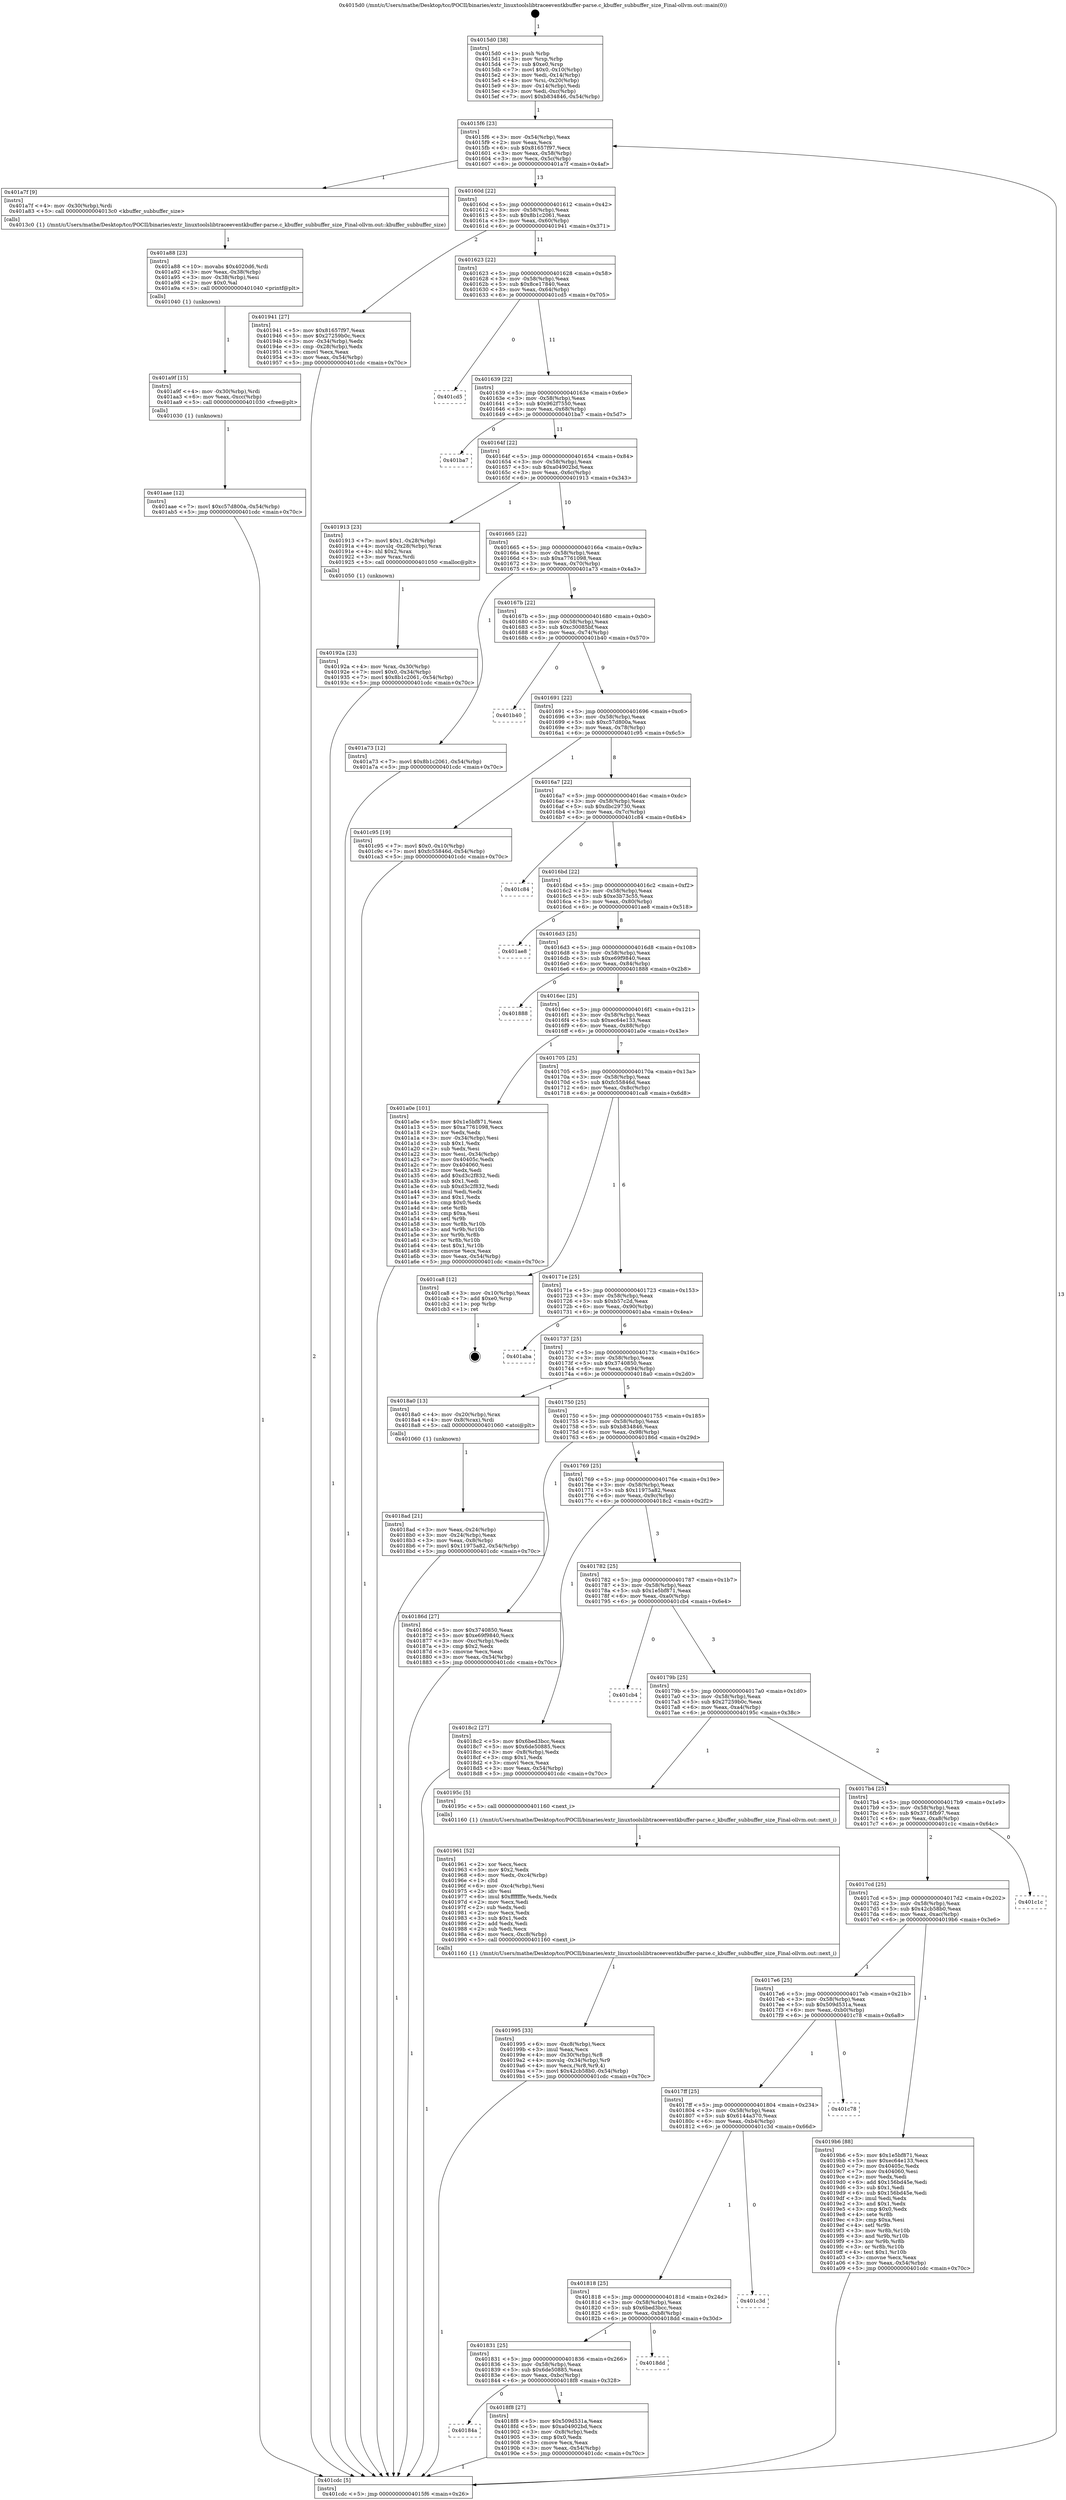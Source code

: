 digraph "0x4015d0" {
  label = "0x4015d0 (/mnt/c/Users/mathe/Desktop/tcc/POCII/binaries/extr_linuxtoolslibtraceeventkbuffer-parse.c_kbuffer_subbuffer_size_Final-ollvm.out::main(0))"
  labelloc = "t"
  node[shape=record]

  Entry [label="",width=0.3,height=0.3,shape=circle,fillcolor=black,style=filled]
  "0x4015f6" [label="{
     0x4015f6 [23]\l
     | [instrs]\l
     &nbsp;&nbsp;0x4015f6 \<+3\>: mov -0x54(%rbp),%eax\l
     &nbsp;&nbsp;0x4015f9 \<+2\>: mov %eax,%ecx\l
     &nbsp;&nbsp;0x4015fb \<+6\>: sub $0x81657f97,%ecx\l
     &nbsp;&nbsp;0x401601 \<+3\>: mov %eax,-0x58(%rbp)\l
     &nbsp;&nbsp;0x401604 \<+3\>: mov %ecx,-0x5c(%rbp)\l
     &nbsp;&nbsp;0x401607 \<+6\>: je 0000000000401a7f \<main+0x4af\>\l
  }"]
  "0x401a7f" [label="{
     0x401a7f [9]\l
     | [instrs]\l
     &nbsp;&nbsp;0x401a7f \<+4\>: mov -0x30(%rbp),%rdi\l
     &nbsp;&nbsp;0x401a83 \<+5\>: call 00000000004013c0 \<kbuffer_subbuffer_size\>\l
     | [calls]\l
     &nbsp;&nbsp;0x4013c0 \{1\} (/mnt/c/Users/mathe/Desktop/tcc/POCII/binaries/extr_linuxtoolslibtraceeventkbuffer-parse.c_kbuffer_subbuffer_size_Final-ollvm.out::kbuffer_subbuffer_size)\l
  }"]
  "0x40160d" [label="{
     0x40160d [22]\l
     | [instrs]\l
     &nbsp;&nbsp;0x40160d \<+5\>: jmp 0000000000401612 \<main+0x42\>\l
     &nbsp;&nbsp;0x401612 \<+3\>: mov -0x58(%rbp),%eax\l
     &nbsp;&nbsp;0x401615 \<+5\>: sub $0x8b1c2061,%eax\l
     &nbsp;&nbsp;0x40161a \<+3\>: mov %eax,-0x60(%rbp)\l
     &nbsp;&nbsp;0x40161d \<+6\>: je 0000000000401941 \<main+0x371\>\l
  }"]
  Exit [label="",width=0.3,height=0.3,shape=circle,fillcolor=black,style=filled,peripheries=2]
  "0x401941" [label="{
     0x401941 [27]\l
     | [instrs]\l
     &nbsp;&nbsp;0x401941 \<+5\>: mov $0x81657f97,%eax\l
     &nbsp;&nbsp;0x401946 \<+5\>: mov $0x27259b0c,%ecx\l
     &nbsp;&nbsp;0x40194b \<+3\>: mov -0x34(%rbp),%edx\l
     &nbsp;&nbsp;0x40194e \<+3\>: cmp -0x28(%rbp),%edx\l
     &nbsp;&nbsp;0x401951 \<+3\>: cmovl %ecx,%eax\l
     &nbsp;&nbsp;0x401954 \<+3\>: mov %eax,-0x54(%rbp)\l
     &nbsp;&nbsp;0x401957 \<+5\>: jmp 0000000000401cdc \<main+0x70c\>\l
  }"]
  "0x401623" [label="{
     0x401623 [22]\l
     | [instrs]\l
     &nbsp;&nbsp;0x401623 \<+5\>: jmp 0000000000401628 \<main+0x58\>\l
     &nbsp;&nbsp;0x401628 \<+3\>: mov -0x58(%rbp),%eax\l
     &nbsp;&nbsp;0x40162b \<+5\>: sub $0x8ce17840,%eax\l
     &nbsp;&nbsp;0x401630 \<+3\>: mov %eax,-0x64(%rbp)\l
     &nbsp;&nbsp;0x401633 \<+6\>: je 0000000000401cd5 \<main+0x705\>\l
  }"]
  "0x401aae" [label="{
     0x401aae [12]\l
     | [instrs]\l
     &nbsp;&nbsp;0x401aae \<+7\>: movl $0xc57d800a,-0x54(%rbp)\l
     &nbsp;&nbsp;0x401ab5 \<+5\>: jmp 0000000000401cdc \<main+0x70c\>\l
  }"]
  "0x401cd5" [label="{
     0x401cd5\l
  }", style=dashed]
  "0x401639" [label="{
     0x401639 [22]\l
     | [instrs]\l
     &nbsp;&nbsp;0x401639 \<+5\>: jmp 000000000040163e \<main+0x6e\>\l
     &nbsp;&nbsp;0x40163e \<+3\>: mov -0x58(%rbp),%eax\l
     &nbsp;&nbsp;0x401641 \<+5\>: sub $0x962f7550,%eax\l
     &nbsp;&nbsp;0x401646 \<+3\>: mov %eax,-0x68(%rbp)\l
     &nbsp;&nbsp;0x401649 \<+6\>: je 0000000000401ba7 \<main+0x5d7\>\l
  }"]
  "0x401a9f" [label="{
     0x401a9f [15]\l
     | [instrs]\l
     &nbsp;&nbsp;0x401a9f \<+4\>: mov -0x30(%rbp),%rdi\l
     &nbsp;&nbsp;0x401aa3 \<+6\>: mov %eax,-0xcc(%rbp)\l
     &nbsp;&nbsp;0x401aa9 \<+5\>: call 0000000000401030 \<free@plt\>\l
     | [calls]\l
     &nbsp;&nbsp;0x401030 \{1\} (unknown)\l
  }"]
  "0x401ba7" [label="{
     0x401ba7\l
  }", style=dashed]
  "0x40164f" [label="{
     0x40164f [22]\l
     | [instrs]\l
     &nbsp;&nbsp;0x40164f \<+5\>: jmp 0000000000401654 \<main+0x84\>\l
     &nbsp;&nbsp;0x401654 \<+3\>: mov -0x58(%rbp),%eax\l
     &nbsp;&nbsp;0x401657 \<+5\>: sub $0xa04902bd,%eax\l
     &nbsp;&nbsp;0x40165c \<+3\>: mov %eax,-0x6c(%rbp)\l
     &nbsp;&nbsp;0x40165f \<+6\>: je 0000000000401913 \<main+0x343\>\l
  }"]
  "0x401a88" [label="{
     0x401a88 [23]\l
     | [instrs]\l
     &nbsp;&nbsp;0x401a88 \<+10\>: movabs $0x4020d6,%rdi\l
     &nbsp;&nbsp;0x401a92 \<+3\>: mov %eax,-0x38(%rbp)\l
     &nbsp;&nbsp;0x401a95 \<+3\>: mov -0x38(%rbp),%esi\l
     &nbsp;&nbsp;0x401a98 \<+2\>: mov $0x0,%al\l
     &nbsp;&nbsp;0x401a9a \<+5\>: call 0000000000401040 \<printf@plt\>\l
     | [calls]\l
     &nbsp;&nbsp;0x401040 \{1\} (unknown)\l
  }"]
  "0x401913" [label="{
     0x401913 [23]\l
     | [instrs]\l
     &nbsp;&nbsp;0x401913 \<+7\>: movl $0x1,-0x28(%rbp)\l
     &nbsp;&nbsp;0x40191a \<+4\>: movslq -0x28(%rbp),%rax\l
     &nbsp;&nbsp;0x40191e \<+4\>: shl $0x2,%rax\l
     &nbsp;&nbsp;0x401922 \<+3\>: mov %rax,%rdi\l
     &nbsp;&nbsp;0x401925 \<+5\>: call 0000000000401050 \<malloc@plt\>\l
     | [calls]\l
     &nbsp;&nbsp;0x401050 \{1\} (unknown)\l
  }"]
  "0x401665" [label="{
     0x401665 [22]\l
     | [instrs]\l
     &nbsp;&nbsp;0x401665 \<+5\>: jmp 000000000040166a \<main+0x9a\>\l
     &nbsp;&nbsp;0x40166a \<+3\>: mov -0x58(%rbp),%eax\l
     &nbsp;&nbsp;0x40166d \<+5\>: sub $0xa7761098,%eax\l
     &nbsp;&nbsp;0x401672 \<+3\>: mov %eax,-0x70(%rbp)\l
     &nbsp;&nbsp;0x401675 \<+6\>: je 0000000000401a73 \<main+0x4a3\>\l
  }"]
  "0x401995" [label="{
     0x401995 [33]\l
     | [instrs]\l
     &nbsp;&nbsp;0x401995 \<+6\>: mov -0xc8(%rbp),%ecx\l
     &nbsp;&nbsp;0x40199b \<+3\>: imul %eax,%ecx\l
     &nbsp;&nbsp;0x40199e \<+4\>: mov -0x30(%rbp),%r8\l
     &nbsp;&nbsp;0x4019a2 \<+4\>: movslq -0x34(%rbp),%r9\l
     &nbsp;&nbsp;0x4019a6 \<+4\>: mov %ecx,(%r8,%r9,4)\l
     &nbsp;&nbsp;0x4019aa \<+7\>: movl $0x42cb58b0,-0x54(%rbp)\l
     &nbsp;&nbsp;0x4019b1 \<+5\>: jmp 0000000000401cdc \<main+0x70c\>\l
  }"]
  "0x401a73" [label="{
     0x401a73 [12]\l
     | [instrs]\l
     &nbsp;&nbsp;0x401a73 \<+7\>: movl $0x8b1c2061,-0x54(%rbp)\l
     &nbsp;&nbsp;0x401a7a \<+5\>: jmp 0000000000401cdc \<main+0x70c\>\l
  }"]
  "0x40167b" [label="{
     0x40167b [22]\l
     | [instrs]\l
     &nbsp;&nbsp;0x40167b \<+5\>: jmp 0000000000401680 \<main+0xb0\>\l
     &nbsp;&nbsp;0x401680 \<+3\>: mov -0x58(%rbp),%eax\l
     &nbsp;&nbsp;0x401683 \<+5\>: sub $0xc30085bf,%eax\l
     &nbsp;&nbsp;0x401688 \<+3\>: mov %eax,-0x74(%rbp)\l
     &nbsp;&nbsp;0x40168b \<+6\>: je 0000000000401b40 \<main+0x570\>\l
  }"]
  "0x401961" [label="{
     0x401961 [52]\l
     | [instrs]\l
     &nbsp;&nbsp;0x401961 \<+2\>: xor %ecx,%ecx\l
     &nbsp;&nbsp;0x401963 \<+5\>: mov $0x2,%edx\l
     &nbsp;&nbsp;0x401968 \<+6\>: mov %edx,-0xc4(%rbp)\l
     &nbsp;&nbsp;0x40196e \<+1\>: cltd\l
     &nbsp;&nbsp;0x40196f \<+6\>: mov -0xc4(%rbp),%esi\l
     &nbsp;&nbsp;0x401975 \<+2\>: idiv %esi\l
     &nbsp;&nbsp;0x401977 \<+6\>: imul $0xfffffffe,%edx,%edx\l
     &nbsp;&nbsp;0x40197d \<+2\>: mov %ecx,%edi\l
     &nbsp;&nbsp;0x40197f \<+2\>: sub %edx,%edi\l
     &nbsp;&nbsp;0x401981 \<+2\>: mov %ecx,%edx\l
     &nbsp;&nbsp;0x401983 \<+3\>: sub $0x1,%edx\l
     &nbsp;&nbsp;0x401986 \<+2\>: add %edx,%edi\l
     &nbsp;&nbsp;0x401988 \<+2\>: sub %edi,%ecx\l
     &nbsp;&nbsp;0x40198a \<+6\>: mov %ecx,-0xc8(%rbp)\l
     &nbsp;&nbsp;0x401990 \<+5\>: call 0000000000401160 \<next_i\>\l
     | [calls]\l
     &nbsp;&nbsp;0x401160 \{1\} (/mnt/c/Users/mathe/Desktop/tcc/POCII/binaries/extr_linuxtoolslibtraceeventkbuffer-parse.c_kbuffer_subbuffer_size_Final-ollvm.out::next_i)\l
  }"]
  "0x401b40" [label="{
     0x401b40\l
  }", style=dashed]
  "0x401691" [label="{
     0x401691 [22]\l
     | [instrs]\l
     &nbsp;&nbsp;0x401691 \<+5\>: jmp 0000000000401696 \<main+0xc6\>\l
     &nbsp;&nbsp;0x401696 \<+3\>: mov -0x58(%rbp),%eax\l
     &nbsp;&nbsp;0x401699 \<+5\>: sub $0xc57d800a,%eax\l
     &nbsp;&nbsp;0x40169e \<+3\>: mov %eax,-0x78(%rbp)\l
     &nbsp;&nbsp;0x4016a1 \<+6\>: je 0000000000401c95 \<main+0x6c5\>\l
  }"]
  "0x40192a" [label="{
     0x40192a [23]\l
     | [instrs]\l
     &nbsp;&nbsp;0x40192a \<+4\>: mov %rax,-0x30(%rbp)\l
     &nbsp;&nbsp;0x40192e \<+7\>: movl $0x0,-0x34(%rbp)\l
     &nbsp;&nbsp;0x401935 \<+7\>: movl $0x8b1c2061,-0x54(%rbp)\l
     &nbsp;&nbsp;0x40193c \<+5\>: jmp 0000000000401cdc \<main+0x70c\>\l
  }"]
  "0x401c95" [label="{
     0x401c95 [19]\l
     | [instrs]\l
     &nbsp;&nbsp;0x401c95 \<+7\>: movl $0x0,-0x10(%rbp)\l
     &nbsp;&nbsp;0x401c9c \<+7\>: movl $0xfc55846d,-0x54(%rbp)\l
     &nbsp;&nbsp;0x401ca3 \<+5\>: jmp 0000000000401cdc \<main+0x70c\>\l
  }"]
  "0x4016a7" [label="{
     0x4016a7 [22]\l
     | [instrs]\l
     &nbsp;&nbsp;0x4016a7 \<+5\>: jmp 00000000004016ac \<main+0xdc\>\l
     &nbsp;&nbsp;0x4016ac \<+3\>: mov -0x58(%rbp),%eax\l
     &nbsp;&nbsp;0x4016af \<+5\>: sub $0xdbc29730,%eax\l
     &nbsp;&nbsp;0x4016b4 \<+3\>: mov %eax,-0x7c(%rbp)\l
     &nbsp;&nbsp;0x4016b7 \<+6\>: je 0000000000401c84 \<main+0x6b4\>\l
  }"]
  "0x40184a" [label="{
     0x40184a\l
  }", style=dashed]
  "0x401c84" [label="{
     0x401c84\l
  }", style=dashed]
  "0x4016bd" [label="{
     0x4016bd [22]\l
     | [instrs]\l
     &nbsp;&nbsp;0x4016bd \<+5\>: jmp 00000000004016c2 \<main+0xf2\>\l
     &nbsp;&nbsp;0x4016c2 \<+3\>: mov -0x58(%rbp),%eax\l
     &nbsp;&nbsp;0x4016c5 \<+5\>: sub $0xe3b73c55,%eax\l
     &nbsp;&nbsp;0x4016ca \<+3\>: mov %eax,-0x80(%rbp)\l
     &nbsp;&nbsp;0x4016cd \<+6\>: je 0000000000401ae8 \<main+0x518\>\l
  }"]
  "0x4018f8" [label="{
     0x4018f8 [27]\l
     | [instrs]\l
     &nbsp;&nbsp;0x4018f8 \<+5\>: mov $0x509d531a,%eax\l
     &nbsp;&nbsp;0x4018fd \<+5\>: mov $0xa04902bd,%ecx\l
     &nbsp;&nbsp;0x401902 \<+3\>: mov -0x8(%rbp),%edx\l
     &nbsp;&nbsp;0x401905 \<+3\>: cmp $0x0,%edx\l
     &nbsp;&nbsp;0x401908 \<+3\>: cmove %ecx,%eax\l
     &nbsp;&nbsp;0x40190b \<+3\>: mov %eax,-0x54(%rbp)\l
     &nbsp;&nbsp;0x40190e \<+5\>: jmp 0000000000401cdc \<main+0x70c\>\l
  }"]
  "0x401ae8" [label="{
     0x401ae8\l
  }", style=dashed]
  "0x4016d3" [label="{
     0x4016d3 [25]\l
     | [instrs]\l
     &nbsp;&nbsp;0x4016d3 \<+5\>: jmp 00000000004016d8 \<main+0x108\>\l
     &nbsp;&nbsp;0x4016d8 \<+3\>: mov -0x58(%rbp),%eax\l
     &nbsp;&nbsp;0x4016db \<+5\>: sub $0xe69f9840,%eax\l
     &nbsp;&nbsp;0x4016e0 \<+6\>: mov %eax,-0x84(%rbp)\l
     &nbsp;&nbsp;0x4016e6 \<+6\>: je 0000000000401888 \<main+0x2b8\>\l
  }"]
  "0x401831" [label="{
     0x401831 [25]\l
     | [instrs]\l
     &nbsp;&nbsp;0x401831 \<+5\>: jmp 0000000000401836 \<main+0x266\>\l
     &nbsp;&nbsp;0x401836 \<+3\>: mov -0x58(%rbp),%eax\l
     &nbsp;&nbsp;0x401839 \<+5\>: sub $0x6de50885,%eax\l
     &nbsp;&nbsp;0x40183e \<+6\>: mov %eax,-0xbc(%rbp)\l
     &nbsp;&nbsp;0x401844 \<+6\>: je 00000000004018f8 \<main+0x328\>\l
  }"]
  "0x401888" [label="{
     0x401888\l
  }", style=dashed]
  "0x4016ec" [label="{
     0x4016ec [25]\l
     | [instrs]\l
     &nbsp;&nbsp;0x4016ec \<+5\>: jmp 00000000004016f1 \<main+0x121\>\l
     &nbsp;&nbsp;0x4016f1 \<+3\>: mov -0x58(%rbp),%eax\l
     &nbsp;&nbsp;0x4016f4 \<+5\>: sub $0xec64e133,%eax\l
     &nbsp;&nbsp;0x4016f9 \<+6\>: mov %eax,-0x88(%rbp)\l
     &nbsp;&nbsp;0x4016ff \<+6\>: je 0000000000401a0e \<main+0x43e\>\l
  }"]
  "0x4018dd" [label="{
     0x4018dd\l
  }", style=dashed]
  "0x401a0e" [label="{
     0x401a0e [101]\l
     | [instrs]\l
     &nbsp;&nbsp;0x401a0e \<+5\>: mov $0x1e5bf871,%eax\l
     &nbsp;&nbsp;0x401a13 \<+5\>: mov $0xa7761098,%ecx\l
     &nbsp;&nbsp;0x401a18 \<+2\>: xor %edx,%edx\l
     &nbsp;&nbsp;0x401a1a \<+3\>: mov -0x34(%rbp),%esi\l
     &nbsp;&nbsp;0x401a1d \<+3\>: sub $0x1,%edx\l
     &nbsp;&nbsp;0x401a20 \<+2\>: sub %edx,%esi\l
     &nbsp;&nbsp;0x401a22 \<+3\>: mov %esi,-0x34(%rbp)\l
     &nbsp;&nbsp;0x401a25 \<+7\>: mov 0x40405c,%edx\l
     &nbsp;&nbsp;0x401a2c \<+7\>: mov 0x404060,%esi\l
     &nbsp;&nbsp;0x401a33 \<+2\>: mov %edx,%edi\l
     &nbsp;&nbsp;0x401a35 \<+6\>: add $0xd3c2f832,%edi\l
     &nbsp;&nbsp;0x401a3b \<+3\>: sub $0x1,%edi\l
     &nbsp;&nbsp;0x401a3e \<+6\>: sub $0xd3c2f832,%edi\l
     &nbsp;&nbsp;0x401a44 \<+3\>: imul %edi,%edx\l
     &nbsp;&nbsp;0x401a47 \<+3\>: and $0x1,%edx\l
     &nbsp;&nbsp;0x401a4a \<+3\>: cmp $0x0,%edx\l
     &nbsp;&nbsp;0x401a4d \<+4\>: sete %r8b\l
     &nbsp;&nbsp;0x401a51 \<+3\>: cmp $0xa,%esi\l
     &nbsp;&nbsp;0x401a54 \<+4\>: setl %r9b\l
     &nbsp;&nbsp;0x401a58 \<+3\>: mov %r8b,%r10b\l
     &nbsp;&nbsp;0x401a5b \<+3\>: and %r9b,%r10b\l
     &nbsp;&nbsp;0x401a5e \<+3\>: xor %r9b,%r8b\l
     &nbsp;&nbsp;0x401a61 \<+3\>: or %r8b,%r10b\l
     &nbsp;&nbsp;0x401a64 \<+4\>: test $0x1,%r10b\l
     &nbsp;&nbsp;0x401a68 \<+3\>: cmovne %ecx,%eax\l
     &nbsp;&nbsp;0x401a6b \<+3\>: mov %eax,-0x54(%rbp)\l
     &nbsp;&nbsp;0x401a6e \<+5\>: jmp 0000000000401cdc \<main+0x70c\>\l
  }"]
  "0x401705" [label="{
     0x401705 [25]\l
     | [instrs]\l
     &nbsp;&nbsp;0x401705 \<+5\>: jmp 000000000040170a \<main+0x13a\>\l
     &nbsp;&nbsp;0x40170a \<+3\>: mov -0x58(%rbp),%eax\l
     &nbsp;&nbsp;0x40170d \<+5\>: sub $0xfc55846d,%eax\l
     &nbsp;&nbsp;0x401712 \<+6\>: mov %eax,-0x8c(%rbp)\l
     &nbsp;&nbsp;0x401718 \<+6\>: je 0000000000401ca8 \<main+0x6d8\>\l
  }"]
  "0x401818" [label="{
     0x401818 [25]\l
     | [instrs]\l
     &nbsp;&nbsp;0x401818 \<+5\>: jmp 000000000040181d \<main+0x24d\>\l
     &nbsp;&nbsp;0x40181d \<+3\>: mov -0x58(%rbp),%eax\l
     &nbsp;&nbsp;0x401820 \<+5\>: sub $0x6bed3bcc,%eax\l
     &nbsp;&nbsp;0x401825 \<+6\>: mov %eax,-0xb8(%rbp)\l
     &nbsp;&nbsp;0x40182b \<+6\>: je 00000000004018dd \<main+0x30d\>\l
  }"]
  "0x401ca8" [label="{
     0x401ca8 [12]\l
     | [instrs]\l
     &nbsp;&nbsp;0x401ca8 \<+3\>: mov -0x10(%rbp),%eax\l
     &nbsp;&nbsp;0x401cab \<+7\>: add $0xe0,%rsp\l
     &nbsp;&nbsp;0x401cb2 \<+1\>: pop %rbp\l
     &nbsp;&nbsp;0x401cb3 \<+1\>: ret\l
  }"]
  "0x40171e" [label="{
     0x40171e [25]\l
     | [instrs]\l
     &nbsp;&nbsp;0x40171e \<+5\>: jmp 0000000000401723 \<main+0x153\>\l
     &nbsp;&nbsp;0x401723 \<+3\>: mov -0x58(%rbp),%eax\l
     &nbsp;&nbsp;0x401726 \<+5\>: sub $0xb57c2d,%eax\l
     &nbsp;&nbsp;0x40172b \<+6\>: mov %eax,-0x90(%rbp)\l
     &nbsp;&nbsp;0x401731 \<+6\>: je 0000000000401aba \<main+0x4ea\>\l
  }"]
  "0x401c3d" [label="{
     0x401c3d\l
  }", style=dashed]
  "0x401aba" [label="{
     0x401aba\l
  }", style=dashed]
  "0x401737" [label="{
     0x401737 [25]\l
     | [instrs]\l
     &nbsp;&nbsp;0x401737 \<+5\>: jmp 000000000040173c \<main+0x16c\>\l
     &nbsp;&nbsp;0x40173c \<+3\>: mov -0x58(%rbp),%eax\l
     &nbsp;&nbsp;0x40173f \<+5\>: sub $0x3740850,%eax\l
     &nbsp;&nbsp;0x401744 \<+6\>: mov %eax,-0x94(%rbp)\l
     &nbsp;&nbsp;0x40174a \<+6\>: je 00000000004018a0 \<main+0x2d0\>\l
  }"]
  "0x4017ff" [label="{
     0x4017ff [25]\l
     | [instrs]\l
     &nbsp;&nbsp;0x4017ff \<+5\>: jmp 0000000000401804 \<main+0x234\>\l
     &nbsp;&nbsp;0x401804 \<+3\>: mov -0x58(%rbp),%eax\l
     &nbsp;&nbsp;0x401807 \<+5\>: sub $0x6144a370,%eax\l
     &nbsp;&nbsp;0x40180c \<+6\>: mov %eax,-0xb4(%rbp)\l
     &nbsp;&nbsp;0x401812 \<+6\>: je 0000000000401c3d \<main+0x66d\>\l
  }"]
  "0x4018a0" [label="{
     0x4018a0 [13]\l
     | [instrs]\l
     &nbsp;&nbsp;0x4018a0 \<+4\>: mov -0x20(%rbp),%rax\l
     &nbsp;&nbsp;0x4018a4 \<+4\>: mov 0x8(%rax),%rdi\l
     &nbsp;&nbsp;0x4018a8 \<+5\>: call 0000000000401060 \<atoi@plt\>\l
     | [calls]\l
     &nbsp;&nbsp;0x401060 \{1\} (unknown)\l
  }"]
  "0x401750" [label="{
     0x401750 [25]\l
     | [instrs]\l
     &nbsp;&nbsp;0x401750 \<+5\>: jmp 0000000000401755 \<main+0x185\>\l
     &nbsp;&nbsp;0x401755 \<+3\>: mov -0x58(%rbp),%eax\l
     &nbsp;&nbsp;0x401758 \<+5\>: sub $0xb834846,%eax\l
     &nbsp;&nbsp;0x40175d \<+6\>: mov %eax,-0x98(%rbp)\l
     &nbsp;&nbsp;0x401763 \<+6\>: je 000000000040186d \<main+0x29d\>\l
  }"]
  "0x401c78" [label="{
     0x401c78\l
  }", style=dashed]
  "0x40186d" [label="{
     0x40186d [27]\l
     | [instrs]\l
     &nbsp;&nbsp;0x40186d \<+5\>: mov $0x3740850,%eax\l
     &nbsp;&nbsp;0x401872 \<+5\>: mov $0xe69f9840,%ecx\l
     &nbsp;&nbsp;0x401877 \<+3\>: mov -0xc(%rbp),%edx\l
     &nbsp;&nbsp;0x40187a \<+3\>: cmp $0x2,%edx\l
     &nbsp;&nbsp;0x40187d \<+3\>: cmovne %ecx,%eax\l
     &nbsp;&nbsp;0x401880 \<+3\>: mov %eax,-0x54(%rbp)\l
     &nbsp;&nbsp;0x401883 \<+5\>: jmp 0000000000401cdc \<main+0x70c\>\l
  }"]
  "0x401769" [label="{
     0x401769 [25]\l
     | [instrs]\l
     &nbsp;&nbsp;0x401769 \<+5\>: jmp 000000000040176e \<main+0x19e\>\l
     &nbsp;&nbsp;0x40176e \<+3\>: mov -0x58(%rbp),%eax\l
     &nbsp;&nbsp;0x401771 \<+5\>: sub $0x11975a82,%eax\l
     &nbsp;&nbsp;0x401776 \<+6\>: mov %eax,-0x9c(%rbp)\l
     &nbsp;&nbsp;0x40177c \<+6\>: je 00000000004018c2 \<main+0x2f2\>\l
  }"]
  "0x401cdc" [label="{
     0x401cdc [5]\l
     | [instrs]\l
     &nbsp;&nbsp;0x401cdc \<+5\>: jmp 00000000004015f6 \<main+0x26\>\l
  }"]
  "0x4015d0" [label="{
     0x4015d0 [38]\l
     | [instrs]\l
     &nbsp;&nbsp;0x4015d0 \<+1\>: push %rbp\l
     &nbsp;&nbsp;0x4015d1 \<+3\>: mov %rsp,%rbp\l
     &nbsp;&nbsp;0x4015d4 \<+7\>: sub $0xe0,%rsp\l
     &nbsp;&nbsp;0x4015db \<+7\>: movl $0x0,-0x10(%rbp)\l
     &nbsp;&nbsp;0x4015e2 \<+3\>: mov %edi,-0x14(%rbp)\l
     &nbsp;&nbsp;0x4015e5 \<+4\>: mov %rsi,-0x20(%rbp)\l
     &nbsp;&nbsp;0x4015e9 \<+3\>: mov -0x14(%rbp),%edi\l
     &nbsp;&nbsp;0x4015ec \<+3\>: mov %edi,-0xc(%rbp)\l
     &nbsp;&nbsp;0x4015ef \<+7\>: movl $0xb834846,-0x54(%rbp)\l
  }"]
  "0x4018ad" [label="{
     0x4018ad [21]\l
     | [instrs]\l
     &nbsp;&nbsp;0x4018ad \<+3\>: mov %eax,-0x24(%rbp)\l
     &nbsp;&nbsp;0x4018b0 \<+3\>: mov -0x24(%rbp),%eax\l
     &nbsp;&nbsp;0x4018b3 \<+3\>: mov %eax,-0x8(%rbp)\l
     &nbsp;&nbsp;0x4018b6 \<+7\>: movl $0x11975a82,-0x54(%rbp)\l
     &nbsp;&nbsp;0x4018bd \<+5\>: jmp 0000000000401cdc \<main+0x70c\>\l
  }"]
  "0x4017e6" [label="{
     0x4017e6 [25]\l
     | [instrs]\l
     &nbsp;&nbsp;0x4017e6 \<+5\>: jmp 00000000004017eb \<main+0x21b\>\l
     &nbsp;&nbsp;0x4017eb \<+3\>: mov -0x58(%rbp),%eax\l
     &nbsp;&nbsp;0x4017ee \<+5\>: sub $0x509d531a,%eax\l
     &nbsp;&nbsp;0x4017f3 \<+6\>: mov %eax,-0xb0(%rbp)\l
     &nbsp;&nbsp;0x4017f9 \<+6\>: je 0000000000401c78 \<main+0x6a8\>\l
  }"]
  "0x4018c2" [label="{
     0x4018c2 [27]\l
     | [instrs]\l
     &nbsp;&nbsp;0x4018c2 \<+5\>: mov $0x6bed3bcc,%eax\l
     &nbsp;&nbsp;0x4018c7 \<+5\>: mov $0x6de50885,%ecx\l
     &nbsp;&nbsp;0x4018cc \<+3\>: mov -0x8(%rbp),%edx\l
     &nbsp;&nbsp;0x4018cf \<+3\>: cmp $0x1,%edx\l
     &nbsp;&nbsp;0x4018d2 \<+3\>: cmovl %ecx,%eax\l
     &nbsp;&nbsp;0x4018d5 \<+3\>: mov %eax,-0x54(%rbp)\l
     &nbsp;&nbsp;0x4018d8 \<+5\>: jmp 0000000000401cdc \<main+0x70c\>\l
  }"]
  "0x401782" [label="{
     0x401782 [25]\l
     | [instrs]\l
     &nbsp;&nbsp;0x401782 \<+5\>: jmp 0000000000401787 \<main+0x1b7\>\l
     &nbsp;&nbsp;0x401787 \<+3\>: mov -0x58(%rbp),%eax\l
     &nbsp;&nbsp;0x40178a \<+5\>: sub $0x1e5bf871,%eax\l
     &nbsp;&nbsp;0x40178f \<+6\>: mov %eax,-0xa0(%rbp)\l
     &nbsp;&nbsp;0x401795 \<+6\>: je 0000000000401cb4 \<main+0x6e4\>\l
  }"]
  "0x4019b6" [label="{
     0x4019b6 [88]\l
     | [instrs]\l
     &nbsp;&nbsp;0x4019b6 \<+5\>: mov $0x1e5bf871,%eax\l
     &nbsp;&nbsp;0x4019bb \<+5\>: mov $0xec64e133,%ecx\l
     &nbsp;&nbsp;0x4019c0 \<+7\>: mov 0x40405c,%edx\l
     &nbsp;&nbsp;0x4019c7 \<+7\>: mov 0x404060,%esi\l
     &nbsp;&nbsp;0x4019ce \<+2\>: mov %edx,%edi\l
     &nbsp;&nbsp;0x4019d0 \<+6\>: add $0x156bd45e,%edi\l
     &nbsp;&nbsp;0x4019d6 \<+3\>: sub $0x1,%edi\l
     &nbsp;&nbsp;0x4019d9 \<+6\>: sub $0x156bd45e,%edi\l
     &nbsp;&nbsp;0x4019df \<+3\>: imul %edi,%edx\l
     &nbsp;&nbsp;0x4019e2 \<+3\>: and $0x1,%edx\l
     &nbsp;&nbsp;0x4019e5 \<+3\>: cmp $0x0,%edx\l
     &nbsp;&nbsp;0x4019e8 \<+4\>: sete %r8b\l
     &nbsp;&nbsp;0x4019ec \<+3\>: cmp $0xa,%esi\l
     &nbsp;&nbsp;0x4019ef \<+4\>: setl %r9b\l
     &nbsp;&nbsp;0x4019f3 \<+3\>: mov %r8b,%r10b\l
     &nbsp;&nbsp;0x4019f6 \<+3\>: and %r9b,%r10b\l
     &nbsp;&nbsp;0x4019f9 \<+3\>: xor %r9b,%r8b\l
     &nbsp;&nbsp;0x4019fc \<+3\>: or %r8b,%r10b\l
     &nbsp;&nbsp;0x4019ff \<+4\>: test $0x1,%r10b\l
     &nbsp;&nbsp;0x401a03 \<+3\>: cmovne %ecx,%eax\l
     &nbsp;&nbsp;0x401a06 \<+3\>: mov %eax,-0x54(%rbp)\l
     &nbsp;&nbsp;0x401a09 \<+5\>: jmp 0000000000401cdc \<main+0x70c\>\l
  }"]
  "0x401cb4" [label="{
     0x401cb4\l
  }", style=dashed]
  "0x40179b" [label="{
     0x40179b [25]\l
     | [instrs]\l
     &nbsp;&nbsp;0x40179b \<+5\>: jmp 00000000004017a0 \<main+0x1d0\>\l
     &nbsp;&nbsp;0x4017a0 \<+3\>: mov -0x58(%rbp),%eax\l
     &nbsp;&nbsp;0x4017a3 \<+5\>: sub $0x27259b0c,%eax\l
     &nbsp;&nbsp;0x4017a8 \<+6\>: mov %eax,-0xa4(%rbp)\l
     &nbsp;&nbsp;0x4017ae \<+6\>: je 000000000040195c \<main+0x38c\>\l
  }"]
  "0x4017cd" [label="{
     0x4017cd [25]\l
     | [instrs]\l
     &nbsp;&nbsp;0x4017cd \<+5\>: jmp 00000000004017d2 \<main+0x202\>\l
     &nbsp;&nbsp;0x4017d2 \<+3\>: mov -0x58(%rbp),%eax\l
     &nbsp;&nbsp;0x4017d5 \<+5\>: sub $0x42cb58b0,%eax\l
     &nbsp;&nbsp;0x4017da \<+6\>: mov %eax,-0xac(%rbp)\l
     &nbsp;&nbsp;0x4017e0 \<+6\>: je 00000000004019b6 \<main+0x3e6\>\l
  }"]
  "0x40195c" [label="{
     0x40195c [5]\l
     | [instrs]\l
     &nbsp;&nbsp;0x40195c \<+5\>: call 0000000000401160 \<next_i\>\l
     | [calls]\l
     &nbsp;&nbsp;0x401160 \{1\} (/mnt/c/Users/mathe/Desktop/tcc/POCII/binaries/extr_linuxtoolslibtraceeventkbuffer-parse.c_kbuffer_subbuffer_size_Final-ollvm.out::next_i)\l
  }"]
  "0x4017b4" [label="{
     0x4017b4 [25]\l
     | [instrs]\l
     &nbsp;&nbsp;0x4017b4 \<+5\>: jmp 00000000004017b9 \<main+0x1e9\>\l
     &nbsp;&nbsp;0x4017b9 \<+3\>: mov -0x58(%rbp),%eax\l
     &nbsp;&nbsp;0x4017bc \<+5\>: sub $0x3716fb97,%eax\l
     &nbsp;&nbsp;0x4017c1 \<+6\>: mov %eax,-0xa8(%rbp)\l
     &nbsp;&nbsp;0x4017c7 \<+6\>: je 0000000000401c1c \<main+0x64c\>\l
  }"]
  "0x401c1c" [label="{
     0x401c1c\l
  }", style=dashed]
  Entry -> "0x4015d0" [label=" 1"]
  "0x4015f6" -> "0x401a7f" [label=" 1"]
  "0x4015f6" -> "0x40160d" [label=" 13"]
  "0x401ca8" -> Exit [label=" 1"]
  "0x40160d" -> "0x401941" [label=" 2"]
  "0x40160d" -> "0x401623" [label=" 11"]
  "0x401c95" -> "0x401cdc" [label=" 1"]
  "0x401623" -> "0x401cd5" [label=" 0"]
  "0x401623" -> "0x401639" [label=" 11"]
  "0x401aae" -> "0x401cdc" [label=" 1"]
  "0x401639" -> "0x401ba7" [label=" 0"]
  "0x401639" -> "0x40164f" [label=" 11"]
  "0x401a9f" -> "0x401aae" [label=" 1"]
  "0x40164f" -> "0x401913" [label=" 1"]
  "0x40164f" -> "0x401665" [label=" 10"]
  "0x401a88" -> "0x401a9f" [label=" 1"]
  "0x401665" -> "0x401a73" [label=" 1"]
  "0x401665" -> "0x40167b" [label=" 9"]
  "0x401a7f" -> "0x401a88" [label=" 1"]
  "0x40167b" -> "0x401b40" [label=" 0"]
  "0x40167b" -> "0x401691" [label=" 9"]
  "0x401a73" -> "0x401cdc" [label=" 1"]
  "0x401691" -> "0x401c95" [label=" 1"]
  "0x401691" -> "0x4016a7" [label=" 8"]
  "0x401a0e" -> "0x401cdc" [label=" 1"]
  "0x4016a7" -> "0x401c84" [label=" 0"]
  "0x4016a7" -> "0x4016bd" [label=" 8"]
  "0x4019b6" -> "0x401cdc" [label=" 1"]
  "0x4016bd" -> "0x401ae8" [label=" 0"]
  "0x4016bd" -> "0x4016d3" [label=" 8"]
  "0x401995" -> "0x401cdc" [label=" 1"]
  "0x4016d3" -> "0x401888" [label=" 0"]
  "0x4016d3" -> "0x4016ec" [label=" 8"]
  "0x40195c" -> "0x401961" [label=" 1"]
  "0x4016ec" -> "0x401a0e" [label=" 1"]
  "0x4016ec" -> "0x401705" [label=" 7"]
  "0x401941" -> "0x401cdc" [label=" 2"]
  "0x401705" -> "0x401ca8" [label=" 1"]
  "0x401705" -> "0x40171e" [label=" 6"]
  "0x401913" -> "0x40192a" [label=" 1"]
  "0x40171e" -> "0x401aba" [label=" 0"]
  "0x40171e" -> "0x401737" [label=" 6"]
  "0x4018f8" -> "0x401cdc" [label=" 1"]
  "0x401737" -> "0x4018a0" [label=" 1"]
  "0x401737" -> "0x401750" [label=" 5"]
  "0x401831" -> "0x4018f8" [label=" 1"]
  "0x401750" -> "0x40186d" [label=" 1"]
  "0x401750" -> "0x401769" [label=" 4"]
  "0x40186d" -> "0x401cdc" [label=" 1"]
  "0x4015d0" -> "0x4015f6" [label=" 1"]
  "0x401cdc" -> "0x4015f6" [label=" 13"]
  "0x4018a0" -> "0x4018ad" [label=" 1"]
  "0x4018ad" -> "0x401cdc" [label=" 1"]
  "0x401961" -> "0x401995" [label=" 1"]
  "0x401769" -> "0x4018c2" [label=" 1"]
  "0x401769" -> "0x401782" [label=" 3"]
  "0x4018c2" -> "0x401cdc" [label=" 1"]
  "0x401818" -> "0x4018dd" [label=" 0"]
  "0x401782" -> "0x401cb4" [label=" 0"]
  "0x401782" -> "0x40179b" [label=" 3"]
  "0x40192a" -> "0x401cdc" [label=" 1"]
  "0x40179b" -> "0x40195c" [label=" 1"]
  "0x40179b" -> "0x4017b4" [label=" 2"]
  "0x4017ff" -> "0x401c3d" [label=" 0"]
  "0x4017b4" -> "0x401c1c" [label=" 0"]
  "0x4017b4" -> "0x4017cd" [label=" 2"]
  "0x4017ff" -> "0x401818" [label=" 1"]
  "0x4017cd" -> "0x4019b6" [label=" 1"]
  "0x4017cd" -> "0x4017e6" [label=" 1"]
  "0x401818" -> "0x401831" [label=" 1"]
  "0x4017e6" -> "0x401c78" [label=" 0"]
  "0x4017e6" -> "0x4017ff" [label=" 1"]
  "0x401831" -> "0x40184a" [label=" 0"]
}
